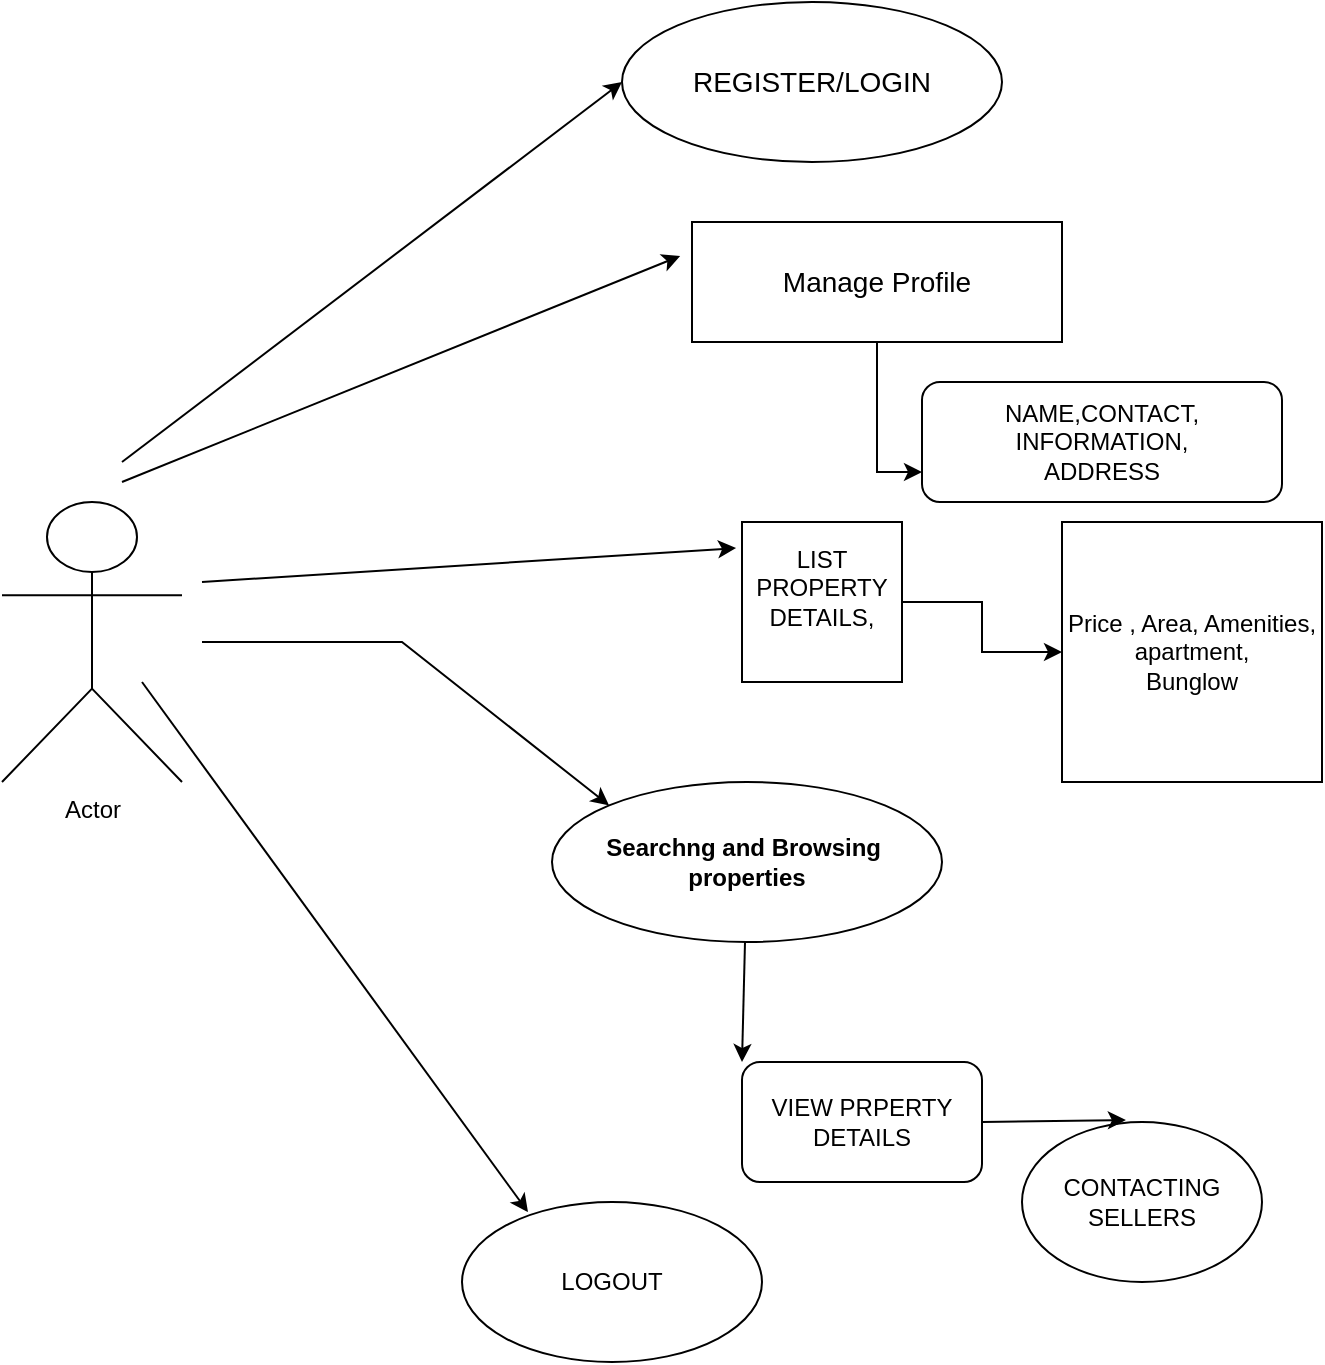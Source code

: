 <mxfile version="24.2.5" type="device">
  <diagram name="Page-1" id="_lX_IR1KYyR58zVsHKt9">
    <mxGraphModel dx="1050" dy="447" grid="1" gridSize="10" guides="1" tooltips="1" connect="1" arrows="1" fold="1" page="1" pageScale="1" pageWidth="850" pageHeight="1100" math="0" shadow="0">
      <root>
        <mxCell id="0" />
        <mxCell id="1" parent="0" />
        <mxCell id="V0NKnGxsRBnXYcfwVeu--12" value="Actor" style="shape=umlActor;verticalLabelPosition=bottom;verticalAlign=top;html=1;outlineConnect=0;" parent="1" vertex="1">
          <mxGeometry x="30" y="260" width="90" height="140" as="geometry" />
        </mxCell>
        <mxCell id="V0NKnGxsRBnXYcfwVeu--13" value="&lt;font style=&quot;font-size: 14px;&quot;&gt;REGISTER/LOGIN&lt;/font&gt;" style="ellipse;whiteSpace=wrap;html=1;" parent="1" vertex="1">
          <mxGeometry x="340" y="10" width="190" height="80" as="geometry" />
        </mxCell>
        <mxCell id="V0NKnGxsRBnXYcfwVeu--14" value="" style="endArrow=classic;html=1;rounded=0;entryX=0;entryY=0.5;entryDx=0;entryDy=0;" parent="1" target="V0NKnGxsRBnXYcfwVeu--13" edge="1">
          <mxGeometry width="50" height="50" relative="1" as="geometry">
            <mxPoint x="90" y="240" as="sourcePoint" />
            <mxPoint x="220" y="100" as="targetPoint" />
          </mxGeometry>
        </mxCell>
        <mxCell id="V0NKnGxsRBnXYcfwVeu--20" style="edgeStyle=orthogonalEdgeStyle;rounded=0;orthogonalLoop=1;jettySize=auto;html=1;entryX=0;entryY=0.75;entryDx=0;entryDy=0;" parent="1" source="V0NKnGxsRBnXYcfwVeu--15" target="V0NKnGxsRBnXYcfwVeu--18" edge="1">
          <mxGeometry relative="1" as="geometry" />
        </mxCell>
        <mxCell id="V0NKnGxsRBnXYcfwVeu--15" value="&lt;font style=&quot;font-size: 14px;&quot;&gt;Manage Profile&lt;/font&gt;" style="rounded=0;whiteSpace=wrap;html=1;" parent="1" vertex="1">
          <mxGeometry x="375" y="120" width="185" height="60" as="geometry" />
        </mxCell>
        <mxCell id="V0NKnGxsRBnXYcfwVeu--17" value="" style="endArrow=classic;html=1;rounded=0;entryX=-0.032;entryY=0.283;entryDx=0;entryDy=0;entryPerimeter=0;" parent="1" target="V0NKnGxsRBnXYcfwVeu--15" edge="1">
          <mxGeometry width="50" height="50" relative="1" as="geometry">
            <mxPoint x="90" y="250" as="sourcePoint" />
            <mxPoint x="240" y="150" as="targetPoint" />
          </mxGeometry>
        </mxCell>
        <mxCell id="V0NKnGxsRBnXYcfwVeu--18" value="NAME,CONTACT,&lt;div&gt;INFORMATION,&lt;/div&gt;&lt;div&gt;ADDRESS&lt;/div&gt;" style="rounded=1;whiteSpace=wrap;html=1;" parent="1" vertex="1">
          <mxGeometry x="490" y="200" width="180" height="60" as="geometry" />
        </mxCell>
        <mxCell id="V0NKnGxsRBnXYcfwVeu--25" value="" style="edgeStyle=orthogonalEdgeStyle;rounded=0;orthogonalLoop=1;jettySize=auto;html=1;" parent="1" source="V0NKnGxsRBnXYcfwVeu--21" target="V0NKnGxsRBnXYcfwVeu--24" edge="1">
          <mxGeometry relative="1" as="geometry" />
        </mxCell>
        <mxCell id="V0NKnGxsRBnXYcfwVeu--21" value="LIST PROPERTY DETAILS,&lt;div&gt;&lt;br&gt;&lt;/div&gt;" style="whiteSpace=wrap;html=1;aspect=fixed;" parent="1" vertex="1">
          <mxGeometry x="400" y="270" width="80" height="80" as="geometry" />
        </mxCell>
        <mxCell id="V0NKnGxsRBnXYcfwVeu--22" value="" style="endArrow=classic;html=1;rounded=0;entryX=-0.037;entryY=0.163;entryDx=0;entryDy=0;entryPerimeter=0;" parent="1" target="V0NKnGxsRBnXYcfwVeu--21" edge="1">
          <mxGeometry width="50" height="50" relative="1" as="geometry">
            <mxPoint x="130" y="300" as="sourcePoint" />
            <mxPoint x="240" y="220" as="targetPoint" />
          </mxGeometry>
        </mxCell>
        <mxCell id="V0NKnGxsRBnXYcfwVeu--24" value="Price , Area, Amenities,&lt;div&gt;apartment,&lt;/div&gt;&lt;div&gt;Bunglow&lt;/div&gt;" style="whiteSpace=wrap;html=1;aspect=fixed;" parent="1" vertex="1">
          <mxGeometry x="560" y="270" width="130" height="130" as="geometry" />
        </mxCell>
        <mxCell id="KXuXRAMvpf0yBCzXgIcR-1" value="&lt;b&gt;Searchng and Browsing&amp;nbsp;&lt;/b&gt;&lt;div&gt;&lt;b&gt;properties&lt;/b&gt;&lt;/div&gt;" style="ellipse;whiteSpace=wrap;html=1;" vertex="1" parent="1">
          <mxGeometry x="305" y="400" width="195" height="80" as="geometry" />
        </mxCell>
        <mxCell id="KXuXRAMvpf0yBCzXgIcR-3" value="" style="endArrow=classic;html=1;rounded=0;entryX=0;entryY=0;entryDx=0;entryDy=0;" edge="1" parent="1" target="KXuXRAMvpf0yBCzXgIcR-1">
          <mxGeometry width="50" height="50" relative="1" as="geometry">
            <mxPoint x="130" y="330" as="sourcePoint" />
            <mxPoint x="190" y="260" as="targetPoint" />
            <Array as="points">
              <mxPoint x="230" y="330" />
            </Array>
          </mxGeometry>
        </mxCell>
        <mxCell id="KXuXRAMvpf0yBCzXgIcR-5" value="" style="endArrow=classic;html=1;rounded=0;" edge="1" parent="1" source="KXuXRAMvpf0yBCzXgIcR-1">
          <mxGeometry width="50" height="50" relative="1" as="geometry">
            <mxPoint x="440" y="510" as="sourcePoint" />
            <mxPoint x="400" y="540" as="targetPoint" />
          </mxGeometry>
        </mxCell>
        <mxCell id="KXuXRAMvpf0yBCzXgIcR-6" value="VIEW PRPERTY DETAILS" style="rounded=1;whiteSpace=wrap;html=1;" vertex="1" parent="1">
          <mxGeometry x="400" y="540" width="120" height="60" as="geometry" />
        </mxCell>
        <mxCell id="KXuXRAMvpf0yBCzXgIcR-7" value="CONTACTING SELLERS" style="ellipse;whiteSpace=wrap;html=1;" vertex="1" parent="1">
          <mxGeometry x="540" y="570" width="120" height="80" as="geometry" />
        </mxCell>
        <mxCell id="KXuXRAMvpf0yBCzXgIcR-9" value="" style="endArrow=classic;html=1;rounded=0;entryX=0.433;entryY=-0.012;entryDx=0;entryDy=0;entryPerimeter=0;" edge="1" parent="1" target="KXuXRAMvpf0yBCzXgIcR-7">
          <mxGeometry width="50" height="50" relative="1" as="geometry">
            <mxPoint x="520" y="570" as="sourcePoint" />
            <mxPoint x="570" y="520" as="targetPoint" />
          </mxGeometry>
        </mxCell>
        <mxCell id="KXuXRAMvpf0yBCzXgIcR-11" value="" style="endArrow=classic;html=1;rounded=0;entryX=0.22;entryY=0.063;entryDx=0;entryDy=0;entryPerimeter=0;" edge="1" parent="1" target="KXuXRAMvpf0yBCzXgIcR-12">
          <mxGeometry width="50" height="50" relative="1" as="geometry">
            <mxPoint x="100" y="350" as="sourcePoint" />
            <mxPoint x="330" y="670" as="targetPoint" />
          </mxGeometry>
        </mxCell>
        <mxCell id="KXuXRAMvpf0yBCzXgIcR-12" value="LOGOUT" style="ellipse;whiteSpace=wrap;html=1;" vertex="1" parent="1">
          <mxGeometry x="260" y="610" width="150" height="80" as="geometry" />
        </mxCell>
      </root>
    </mxGraphModel>
  </diagram>
</mxfile>
